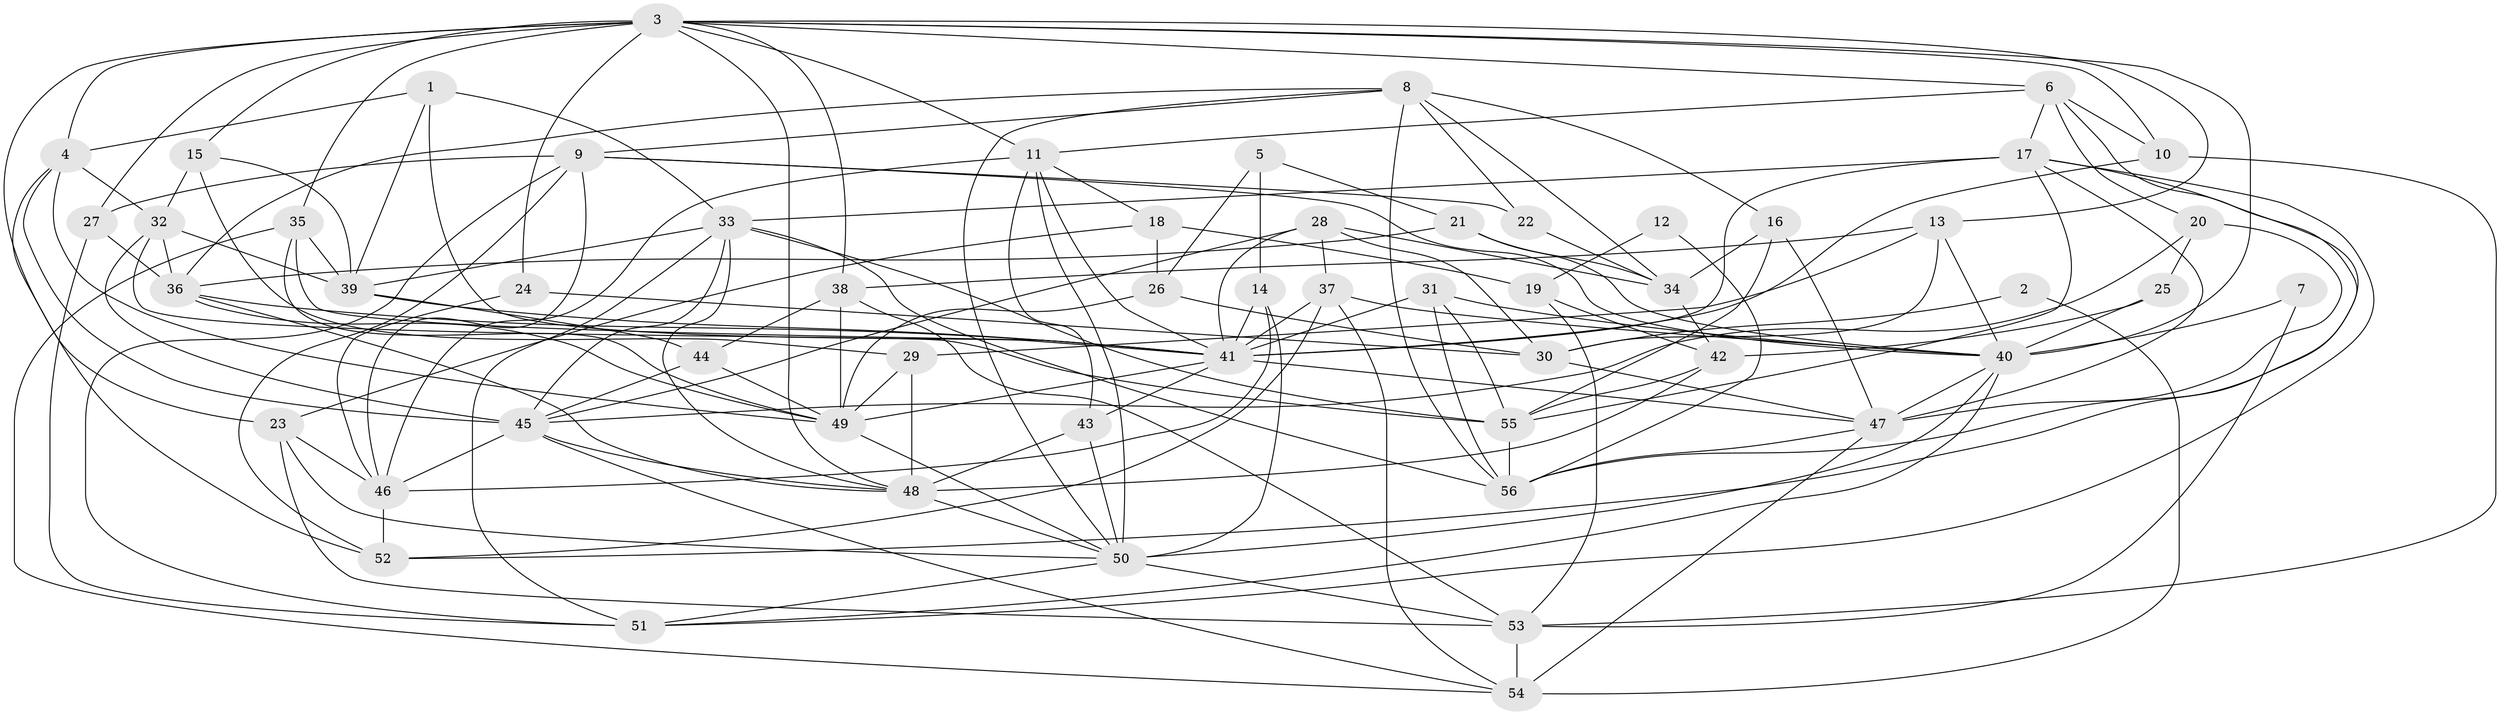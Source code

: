 // original degree distribution, {3: 0.32142857142857145, 4: 0.29464285714285715, 5: 0.17857142857142858, 7: 0.03571428571428571, 6: 0.08035714285714286, 8: 0.008928571428571428, 2: 0.08035714285714286}
// Generated by graph-tools (version 1.1) at 2025/26/03/09/25 03:26:18]
// undirected, 56 vertices, 160 edges
graph export_dot {
graph [start="1"]
  node [color=gray90,style=filled];
  1;
  2;
  3;
  4;
  5;
  6;
  7;
  8;
  9;
  10;
  11;
  12;
  13;
  14;
  15;
  16;
  17;
  18;
  19;
  20;
  21;
  22;
  23;
  24;
  25;
  26;
  27;
  28;
  29;
  30;
  31;
  32;
  33;
  34;
  35;
  36;
  37;
  38;
  39;
  40;
  41;
  42;
  43;
  44;
  45;
  46;
  47;
  48;
  49;
  50;
  51;
  52;
  53;
  54;
  55;
  56;
  1 -- 4 [weight=1.0];
  1 -- 33 [weight=1.0];
  1 -- 39 [weight=1.0];
  1 -- 41 [weight=1.0];
  2 -- 30 [weight=1.0];
  2 -- 54 [weight=2.0];
  3 -- 4 [weight=1.0];
  3 -- 6 [weight=1.0];
  3 -- 10 [weight=1.0];
  3 -- 11 [weight=1.0];
  3 -- 13 [weight=1.0];
  3 -- 15 [weight=1.0];
  3 -- 23 [weight=1.0];
  3 -- 24 [weight=1.0];
  3 -- 27 [weight=1.0];
  3 -- 35 [weight=2.0];
  3 -- 38 [weight=1.0];
  3 -- 40 [weight=1.0];
  3 -- 48 [weight=1.0];
  4 -- 32 [weight=1.0];
  4 -- 45 [weight=1.0];
  4 -- 49 [weight=1.0];
  4 -- 52 [weight=1.0];
  5 -- 14 [weight=1.0];
  5 -- 21 [weight=1.0];
  5 -- 26 [weight=1.0];
  6 -- 10 [weight=1.0];
  6 -- 11 [weight=1.0];
  6 -- 17 [weight=1.0];
  6 -- 20 [weight=1.0];
  6 -- 56 [weight=1.0];
  7 -- 40 [weight=1.0];
  7 -- 53 [weight=1.0];
  8 -- 9 [weight=1.0];
  8 -- 16 [weight=1.0];
  8 -- 22 [weight=1.0];
  8 -- 34 [weight=1.0];
  8 -- 36 [weight=1.0];
  8 -- 50 [weight=1.0];
  8 -- 56 [weight=1.0];
  9 -- 22 [weight=1.0];
  9 -- 27 [weight=1.0];
  9 -- 40 [weight=1.0];
  9 -- 46 [weight=1.0];
  9 -- 51 [weight=1.0];
  9 -- 52 [weight=1.0];
  10 -- 41 [weight=1.0];
  10 -- 53 [weight=1.0];
  11 -- 18 [weight=1.0];
  11 -- 41 [weight=1.0];
  11 -- 43 [weight=1.0];
  11 -- 46 [weight=1.0];
  11 -- 50 [weight=1.0];
  12 -- 19 [weight=1.0];
  12 -- 56 [weight=1.0];
  13 -- 29 [weight=1.0];
  13 -- 30 [weight=1.0];
  13 -- 38 [weight=1.0];
  13 -- 40 [weight=1.0];
  14 -- 41 [weight=1.0];
  14 -- 46 [weight=1.0];
  14 -- 50 [weight=1.0];
  15 -- 29 [weight=1.0];
  15 -- 32 [weight=1.0];
  15 -- 39 [weight=1.0];
  16 -- 34 [weight=2.0];
  16 -- 47 [weight=1.0];
  16 -- 55 [weight=1.0];
  17 -- 33 [weight=1.0];
  17 -- 41 [weight=1.0];
  17 -- 47 [weight=1.0];
  17 -- 51 [weight=1.0];
  17 -- 52 [weight=1.0];
  17 -- 55 [weight=1.0];
  18 -- 19 [weight=1.0];
  18 -- 23 [weight=1.0];
  18 -- 26 [weight=1.0];
  19 -- 42 [weight=1.0];
  19 -- 53 [weight=1.0];
  20 -- 25 [weight=1.0];
  20 -- 45 [weight=1.0];
  20 -- 47 [weight=1.0];
  21 -- 34 [weight=1.0];
  21 -- 36 [weight=1.0];
  21 -- 40 [weight=1.0];
  22 -- 34 [weight=1.0];
  23 -- 46 [weight=1.0];
  23 -- 50 [weight=1.0];
  23 -- 53 [weight=1.0];
  24 -- 30 [weight=1.0];
  24 -- 46 [weight=1.0];
  25 -- 40 [weight=1.0];
  25 -- 42 [weight=1.0];
  26 -- 30 [weight=1.0];
  26 -- 49 [weight=1.0];
  27 -- 36 [weight=1.0];
  27 -- 51 [weight=1.0];
  28 -- 30 [weight=1.0];
  28 -- 34 [weight=1.0];
  28 -- 37 [weight=2.0];
  28 -- 41 [weight=1.0];
  28 -- 45 [weight=1.0];
  29 -- 48 [weight=2.0];
  29 -- 49 [weight=1.0];
  30 -- 47 [weight=1.0];
  31 -- 40 [weight=1.0];
  31 -- 41 [weight=1.0];
  31 -- 55 [weight=1.0];
  31 -- 56 [weight=1.0];
  32 -- 36 [weight=1.0];
  32 -- 39 [weight=1.0];
  32 -- 45 [weight=1.0];
  32 -- 55 [weight=1.0];
  33 -- 39 [weight=1.0];
  33 -- 45 [weight=1.0];
  33 -- 48 [weight=1.0];
  33 -- 51 [weight=1.0];
  33 -- 55 [weight=1.0];
  33 -- 56 [weight=1.0];
  34 -- 42 [weight=1.0];
  35 -- 39 [weight=1.0];
  35 -- 41 [weight=1.0];
  35 -- 49 [weight=1.0];
  35 -- 54 [weight=1.0];
  36 -- 41 [weight=1.0];
  36 -- 48 [weight=1.0];
  36 -- 49 [weight=1.0];
  37 -- 40 [weight=1.0];
  37 -- 41 [weight=1.0];
  37 -- 52 [weight=1.0];
  37 -- 54 [weight=1.0];
  38 -- 44 [weight=1.0];
  38 -- 49 [weight=1.0];
  38 -- 53 [weight=1.0];
  39 -- 41 [weight=1.0];
  39 -- 44 [weight=1.0];
  40 -- 47 [weight=1.0];
  40 -- 50 [weight=1.0];
  40 -- 51 [weight=1.0];
  41 -- 43 [weight=1.0];
  41 -- 47 [weight=1.0];
  41 -- 49 [weight=1.0];
  42 -- 48 [weight=1.0];
  42 -- 55 [weight=1.0];
  43 -- 48 [weight=1.0];
  43 -- 50 [weight=1.0];
  44 -- 45 [weight=1.0];
  44 -- 49 [weight=1.0];
  45 -- 46 [weight=1.0];
  45 -- 48 [weight=1.0];
  45 -- 54 [weight=1.0];
  46 -- 52 [weight=1.0];
  47 -- 54 [weight=1.0];
  47 -- 56 [weight=1.0];
  48 -- 50 [weight=1.0];
  49 -- 50 [weight=1.0];
  50 -- 51 [weight=1.0];
  50 -- 53 [weight=1.0];
  53 -- 54 [weight=1.0];
  55 -- 56 [weight=1.0];
}
